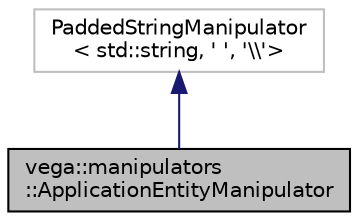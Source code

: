 digraph "vega::manipulators::ApplicationEntityManipulator"
{
  edge [fontname="Helvetica",fontsize="10",labelfontname="Helvetica",labelfontsize="10"];
  node [fontname="Helvetica",fontsize="10",shape=record];
  Node2 [label="vega::manipulators\l::ApplicationEntityManipulator",height=0.2,width=0.4,color="black", fillcolor="grey75", style="filled", fontcolor="black"];
  Node3 -> Node2 [dir="back",color="midnightblue",fontsize="10",style="solid",fontname="Helvetica"];
  Node3 [label="PaddedStringManipulator\l\< std::string, ' ', '\\\\'\>",height=0.2,width=0.4,color="grey75", fillcolor="white", style="filled"];
}
